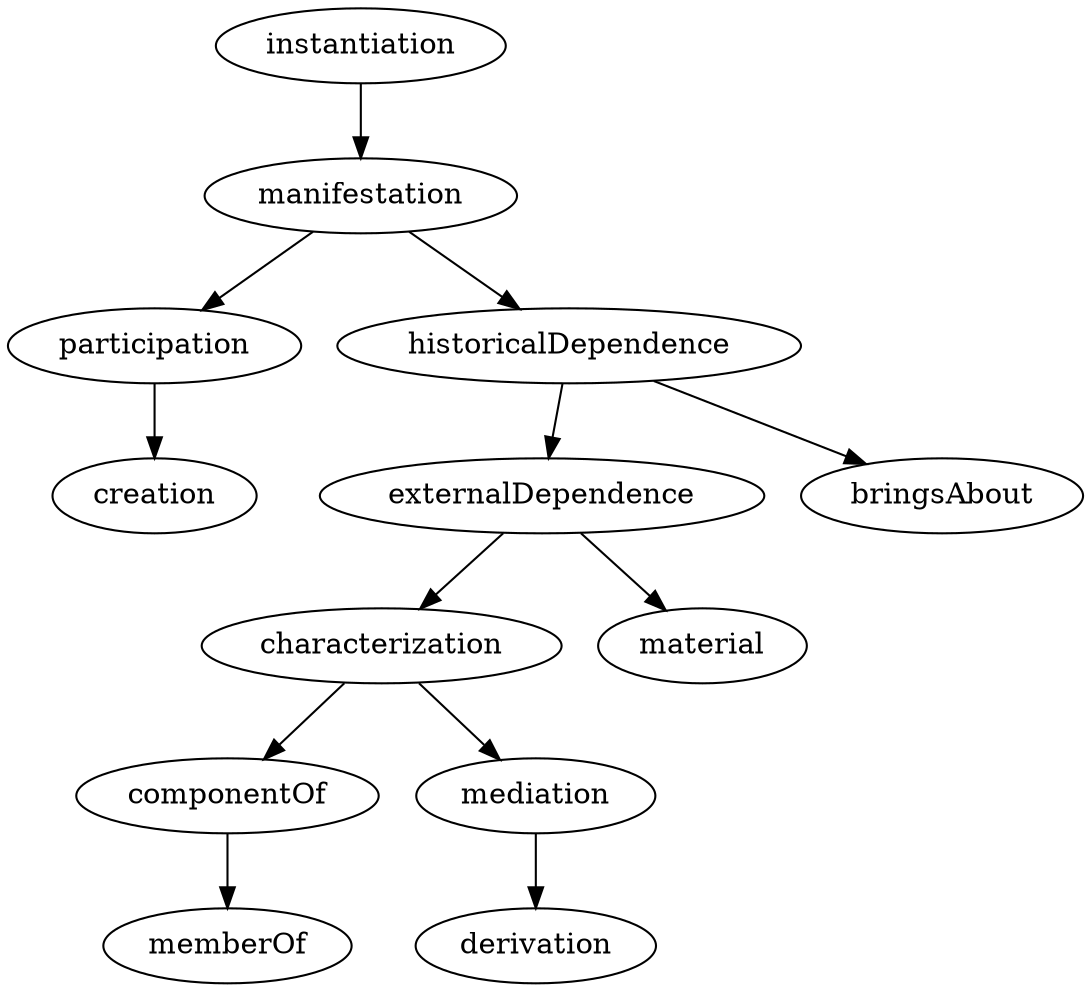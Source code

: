 strict digraph  {
instantiation;
manifestation;
participation;
historicalDependence;
creation;
externalDependence;
bringsAbout;
characterization;
material;
componentOf;
mediation;
memberOf;
derivation;
instantiation -> manifestation;
manifestation -> participation;
manifestation -> historicalDependence;
participation -> creation;
historicalDependence -> externalDependence;
historicalDependence -> bringsAbout;
externalDependence -> characterization;
externalDependence -> material;
characterization -> componentOf;
characterization -> mediation;
componentOf -> memberOf;
mediation -> derivation;
}
